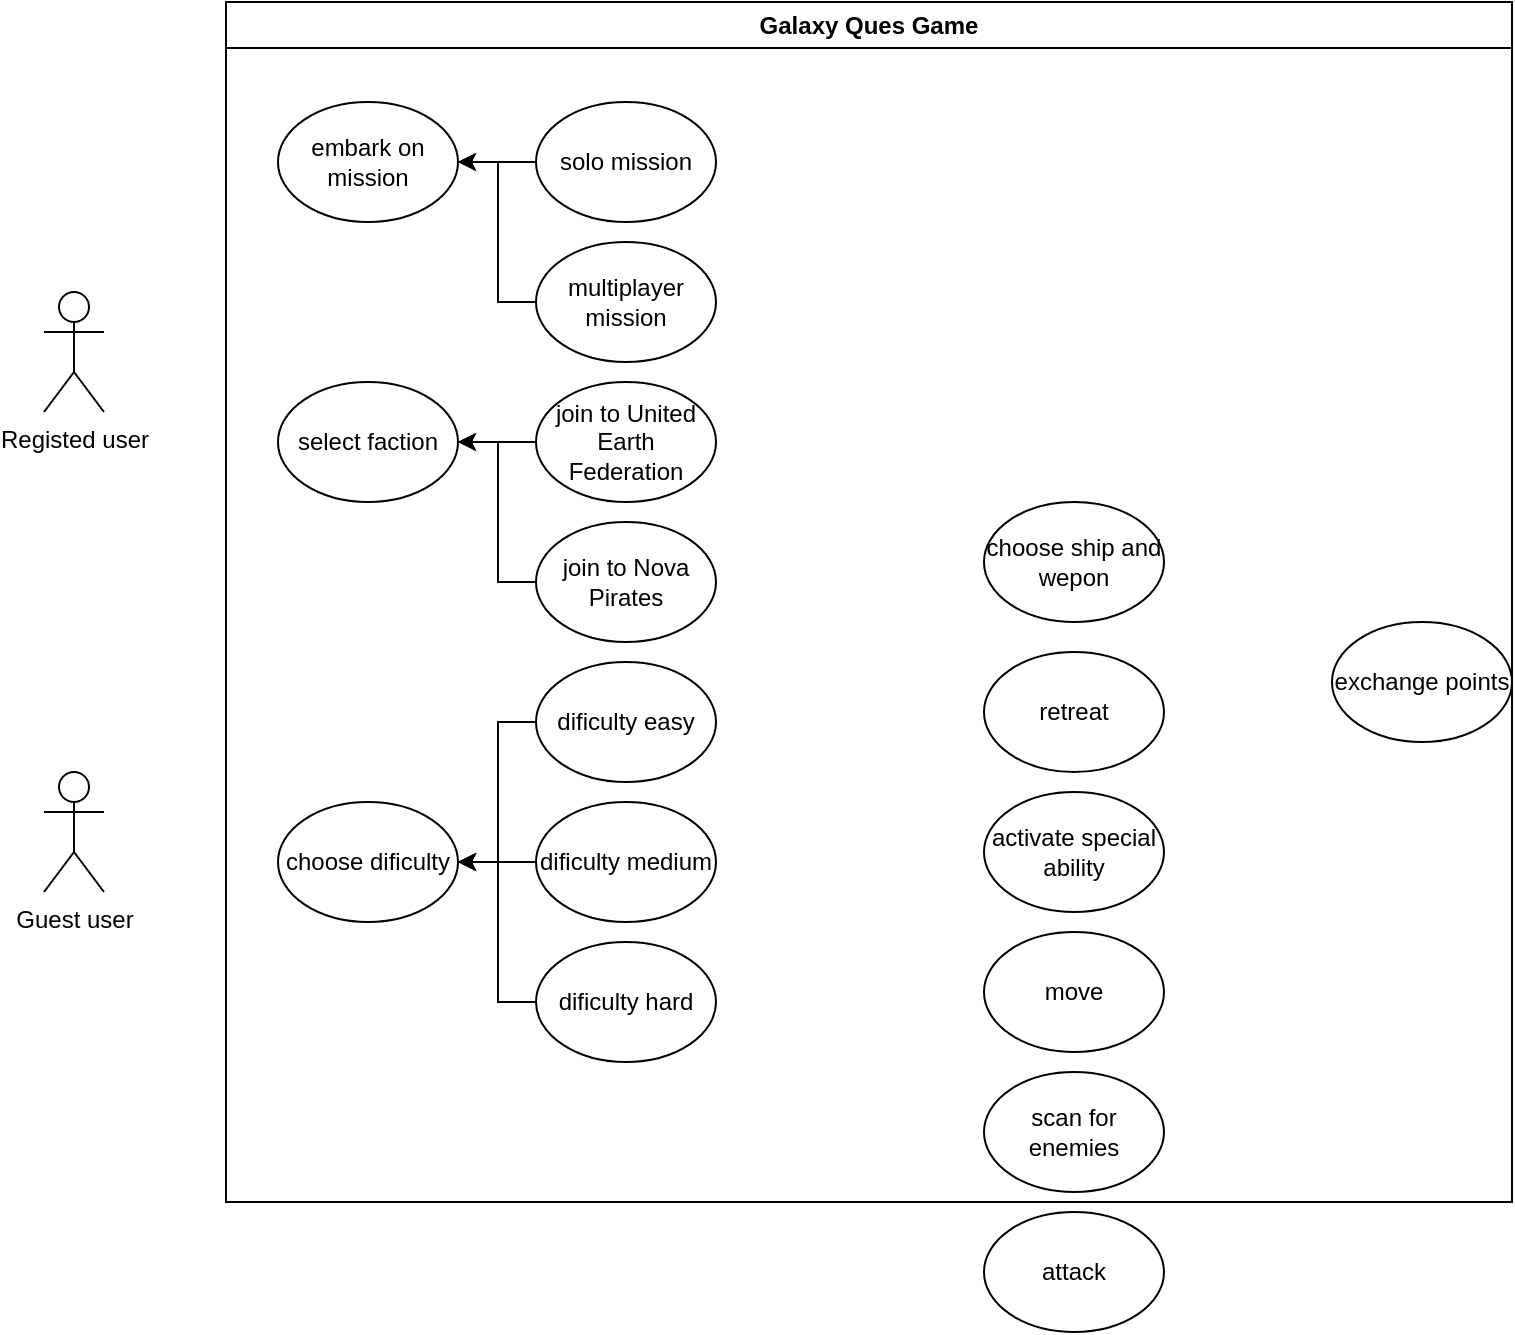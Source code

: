 <mxfile version="24.8.6">
  <diagram name="Página-1" id="2UFubnlOPNcLVtzOg3cz">
    <mxGraphModel dx="1290" dy="537" grid="1" gridSize="10" guides="1" tooltips="1" connect="1" arrows="1" fold="1" page="1" pageScale="1" pageWidth="827" pageHeight="1169" math="0" shadow="0">
      <root>
        <mxCell id="0" />
        <mxCell id="1" parent="0" />
        <mxCell id="eRkIlb0fsyCub7LJsSuB-1" value="Guest user" style="shape=umlActor;verticalLabelPosition=bottom;verticalAlign=top;html=1;" parent="1" vertex="1">
          <mxGeometry x="30" y="395" width="30" height="60" as="geometry" />
        </mxCell>
        <mxCell id="eRkIlb0fsyCub7LJsSuB-2" value="Registed user" style="shape=umlActor;verticalLabelPosition=bottom;verticalAlign=top;html=1;" parent="1" vertex="1">
          <mxGeometry x="30" y="155" width="30" height="60" as="geometry" />
        </mxCell>
        <mxCell id="eRkIlb0fsyCub7LJsSuB-8" value="Galaxy Ques Game" style="swimlane;whiteSpace=wrap;html=1;swimlaneLine=1;strokeColor=default;fillColor=#FFFFFF;fillStyle=auto;" parent="1" vertex="1">
          <mxGeometry x="121" y="10" width="643" height="600" as="geometry">
            <mxRectangle x="220" y="110" width="130" height="30" as="alternateBounds" />
          </mxGeometry>
        </mxCell>
        <mxCell id="8n19WEQngOH4w24xHOeT-1" value="embark on mission" style="ellipse;whiteSpace=wrap;html=1;" parent="eRkIlb0fsyCub7LJsSuB-8" vertex="1">
          <mxGeometry x="26" y="50" width="90" height="60" as="geometry" />
        </mxCell>
        <mxCell id="eMWBEpGnt4WuFIW5Dfxf-3" style="edgeStyle=orthogonalEdgeStyle;rounded=0;orthogonalLoop=1;jettySize=auto;html=1;entryX=1;entryY=0.5;entryDx=0;entryDy=0;" parent="eRkIlb0fsyCub7LJsSuB-8" source="eMWBEpGnt4WuFIW5Dfxf-2" target="8n19WEQngOH4w24xHOeT-1" edge="1">
          <mxGeometry relative="1" as="geometry" />
        </mxCell>
        <mxCell id="eMWBEpGnt4WuFIW5Dfxf-2" value="solo mission" style="ellipse;whiteSpace=wrap;html=1;" parent="eRkIlb0fsyCub7LJsSuB-8" vertex="1">
          <mxGeometry x="155" y="50" width="90" height="60" as="geometry" />
        </mxCell>
        <mxCell id="eMWBEpGnt4WuFIW5Dfxf-4" style="edgeStyle=orthogonalEdgeStyle;rounded=0;orthogonalLoop=1;jettySize=auto;html=1;entryX=1;entryY=0.5;entryDx=0;entryDy=0;" parent="eRkIlb0fsyCub7LJsSuB-8" source="eMWBEpGnt4WuFIW5Dfxf-1" target="8n19WEQngOH4w24xHOeT-1" edge="1">
          <mxGeometry relative="1" as="geometry">
            <Array as="points">
              <mxPoint x="136" y="150" />
              <mxPoint x="136" y="80" />
            </Array>
          </mxGeometry>
        </mxCell>
        <mxCell id="eMWBEpGnt4WuFIW5Dfxf-1" value="multiplayer mission" style="ellipse;whiteSpace=wrap;html=1;" parent="eRkIlb0fsyCub7LJsSuB-8" vertex="1">
          <mxGeometry x="155" y="120" width="90" height="60" as="geometry" />
        </mxCell>
        <mxCell id="eMWBEpGnt4WuFIW5Dfxf-5" value="select faction" style="ellipse;whiteSpace=wrap;html=1;" parent="eRkIlb0fsyCub7LJsSuB-8" vertex="1">
          <mxGeometry x="26" y="190" width="90" height="60" as="geometry" />
        </mxCell>
        <mxCell id="eMWBEpGnt4WuFIW5Dfxf-9" style="edgeStyle=orthogonalEdgeStyle;rounded=0;orthogonalLoop=1;jettySize=auto;html=1;entryX=1;entryY=0.5;entryDx=0;entryDy=0;" parent="eRkIlb0fsyCub7LJsSuB-8" source="eMWBEpGnt4WuFIW5Dfxf-6" target="eMWBEpGnt4WuFIW5Dfxf-5" edge="1">
          <mxGeometry relative="1" as="geometry" />
        </mxCell>
        <mxCell id="eMWBEpGnt4WuFIW5Dfxf-6" value="join to United Earth Federation" style="ellipse;whiteSpace=wrap;html=1;" parent="eRkIlb0fsyCub7LJsSuB-8" vertex="1">
          <mxGeometry x="155" y="190" width="90" height="60" as="geometry" />
        </mxCell>
        <mxCell id="eMWBEpGnt4WuFIW5Dfxf-7" style="edgeStyle=orthogonalEdgeStyle;rounded=0;orthogonalLoop=1;jettySize=auto;html=1;exitX=0.5;exitY=1;exitDx=0;exitDy=0;" parent="eRkIlb0fsyCub7LJsSuB-8" source="eMWBEpGnt4WuFIW5Dfxf-6" target="eMWBEpGnt4WuFIW5Dfxf-6" edge="1">
          <mxGeometry relative="1" as="geometry" />
        </mxCell>
        <mxCell id="eMWBEpGnt4WuFIW5Dfxf-10" style="edgeStyle=orthogonalEdgeStyle;rounded=0;orthogonalLoop=1;jettySize=auto;html=1;entryX=1;entryY=0.5;entryDx=0;entryDy=0;" parent="eRkIlb0fsyCub7LJsSuB-8" source="eMWBEpGnt4WuFIW5Dfxf-8" target="eMWBEpGnt4WuFIW5Dfxf-5" edge="1">
          <mxGeometry relative="1" as="geometry">
            <Array as="points">
              <mxPoint x="136" y="290" />
              <mxPoint x="136" y="220" />
            </Array>
          </mxGeometry>
        </mxCell>
        <mxCell id="eMWBEpGnt4WuFIW5Dfxf-8" value="join to Nova Pirates" style="ellipse;whiteSpace=wrap;html=1;" parent="eRkIlb0fsyCub7LJsSuB-8" vertex="1">
          <mxGeometry x="155" y="260" width="90" height="60" as="geometry" />
        </mxCell>
        <mxCell id="eMWBEpGnt4WuFIW5Dfxf-11" value="choose dificulty" style="ellipse;whiteSpace=wrap;html=1;" parent="eRkIlb0fsyCub7LJsSuB-8" vertex="1">
          <mxGeometry x="26" y="400" width="90" height="60" as="geometry" />
        </mxCell>
        <mxCell id="eMWBEpGnt4WuFIW5Dfxf-20" style="edgeStyle=orthogonalEdgeStyle;rounded=0;orthogonalLoop=1;jettySize=auto;html=1;entryX=1;entryY=0.5;entryDx=0;entryDy=0;" parent="eRkIlb0fsyCub7LJsSuB-8" source="eMWBEpGnt4WuFIW5Dfxf-14" target="eMWBEpGnt4WuFIW5Dfxf-11" edge="1">
          <mxGeometry relative="1" as="geometry">
            <Array as="points">
              <mxPoint x="136" y="360" />
              <mxPoint x="136" y="430" />
            </Array>
          </mxGeometry>
        </mxCell>
        <mxCell id="eMWBEpGnt4WuFIW5Dfxf-14" value="dificulty easy" style="ellipse;whiteSpace=wrap;html=1;" parent="eRkIlb0fsyCub7LJsSuB-8" vertex="1">
          <mxGeometry x="155" y="330" width="90" height="60" as="geometry" />
        </mxCell>
        <mxCell id="eMWBEpGnt4WuFIW5Dfxf-21" style="edgeStyle=orthogonalEdgeStyle;rounded=0;orthogonalLoop=1;jettySize=auto;html=1;entryX=1;entryY=0.5;entryDx=0;entryDy=0;" parent="eRkIlb0fsyCub7LJsSuB-8" source="eMWBEpGnt4WuFIW5Dfxf-13" target="eMWBEpGnt4WuFIW5Dfxf-11" edge="1">
          <mxGeometry relative="1" as="geometry" />
        </mxCell>
        <mxCell id="eMWBEpGnt4WuFIW5Dfxf-13" value="dificulty medium" style="ellipse;whiteSpace=wrap;html=1;" parent="eRkIlb0fsyCub7LJsSuB-8" vertex="1">
          <mxGeometry x="155" y="400" width="90" height="60" as="geometry" />
        </mxCell>
        <mxCell id="eMWBEpGnt4WuFIW5Dfxf-22" style="edgeStyle=orthogonalEdgeStyle;rounded=0;orthogonalLoop=1;jettySize=auto;html=1;entryX=1;entryY=0.5;entryDx=0;entryDy=0;" parent="eRkIlb0fsyCub7LJsSuB-8" source="eMWBEpGnt4WuFIW5Dfxf-12" target="eMWBEpGnt4WuFIW5Dfxf-11" edge="1">
          <mxGeometry relative="1" as="geometry">
            <Array as="points">
              <mxPoint x="136" y="500" />
              <mxPoint x="136" y="430" />
            </Array>
          </mxGeometry>
        </mxCell>
        <mxCell id="eMWBEpGnt4WuFIW5Dfxf-12" value="dificulty hard" style="ellipse;whiteSpace=wrap;html=1;" parent="eRkIlb0fsyCub7LJsSuB-8" vertex="1">
          <mxGeometry x="155" y="470" width="90" height="60" as="geometry" />
        </mxCell>
        <mxCell id="eMWBEpGnt4WuFIW5Dfxf-17" value="choose ship and wepon" style="ellipse;whiteSpace=wrap;html=1;" parent="eRkIlb0fsyCub7LJsSuB-8" vertex="1">
          <mxGeometry x="379" y="250" width="90" height="60" as="geometry" />
        </mxCell>
        <mxCell id="eMWBEpGnt4WuFIW5Dfxf-18" value="activate special ability" style="ellipse;whiteSpace=wrap;html=1;" parent="eRkIlb0fsyCub7LJsSuB-8" vertex="1">
          <mxGeometry x="379" y="395" width="90" height="60" as="geometry" />
        </mxCell>
        <mxCell id="eMWBEpGnt4WuFIW5Dfxf-19" value="retreat" style="ellipse;whiteSpace=wrap;html=1;" parent="eRkIlb0fsyCub7LJsSuB-8" vertex="1">
          <mxGeometry x="379" y="325" width="90" height="60" as="geometry" />
        </mxCell>
        <mxCell id="eMWBEpGnt4WuFIW5Dfxf-23" value="scan for enemies" style="ellipse;whiteSpace=wrap;html=1;" parent="eRkIlb0fsyCub7LJsSuB-8" vertex="1">
          <mxGeometry x="379" y="535" width="90" height="60" as="geometry" />
        </mxCell>
        <mxCell id="eMWBEpGnt4WuFIW5Dfxf-24" value="move" style="ellipse;whiteSpace=wrap;html=1;" parent="eRkIlb0fsyCub7LJsSuB-8" vertex="1">
          <mxGeometry x="379" y="465" width="90" height="60" as="geometry" />
        </mxCell>
        <mxCell id="eMWBEpGnt4WuFIW5Dfxf-25" value="attack" style="ellipse;whiteSpace=wrap;html=1;" parent="eRkIlb0fsyCub7LJsSuB-8" vertex="1">
          <mxGeometry x="379" y="605" width="90" height="60" as="geometry" />
        </mxCell>
        <mxCell id="eMWBEpGnt4WuFIW5Dfxf-26" value="exchange points" style="ellipse;whiteSpace=wrap;html=1;" parent="eRkIlb0fsyCub7LJsSuB-8" vertex="1">
          <mxGeometry x="553" y="310" width="90" height="60" as="geometry" />
        </mxCell>
      </root>
    </mxGraphModel>
  </diagram>
</mxfile>

